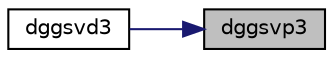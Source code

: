 digraph "dggsvp3"
{
 // LATEX_PDF_SIZE
  edge [fontname="Helvetica",fontsize="10",labelfontname="Helvetica",labelfontsize="10"];
  node [fontname="Helvetica",fontsize="10",shape=record];
  rankdir="RL";
  Node1 [label="dggsvp3",height=0.2,width=0.4,color="black", fillcolor="grey75", style="filled", fontcolor="black",tooltip="DGGSVP3"];
  Node1 -> Node2 [dir="back",color="midnightblue",fontsize="10",style="solid",fontname="Helvetica"];
  Node2 [label="dggsvd3",height=0.2,width=0.4,color="black", fillcolor="white", style="filled",URL="$dggsvd3_8f.html#ab6c743f531c1b87922eb811cbc3ef645",tooltip="DGGSVD3 computes the singular value decomposition (SVD) for OTHER matrices"];
}
